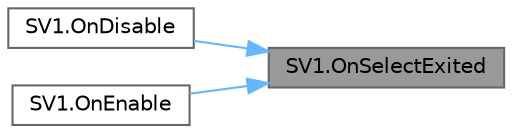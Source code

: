 digraph "SV1.OnSelectExited"
{
 // LATEX_PDF_SIZE
  bgcolor="transparent";
  edge [fontname=Helvetica,fontsize=10,labelfontname=Helvetica,labelfontsize=10];
  node [fontname=Helvetica,fontsize=10,shape=box,height=0.2,width=0.4];
  rankdir="RL";
  Node1 [id="Node000001",label="SV1.OnSelectExited",height=0.2,width=0.4,color="gray40", fillcolor="grey60", style="filled", fontcolor="black",tooltip="This method is called when an interactor exits the object and resets the isInteracting and interactor..."];
  Node1 -> Node2 [id="edge1_Node000001_Node000002",dir="back",color="steelblue1",style="solid",tooltip=" "];
  Node2 [id="Node000002",label="SV1.OnDisable",height=0.2,width=0.4,color="grey40", fillcolor="white", style="filled",URL="$class_s_v1.html#a0b9fcfedb9d15127c618a185d6ff2eef",tooltip="This method is called when the object is disabled and removes event listeners for the selectEntered a..."];
  Node1 -> Node3 [id="edge2_Node000001_Node000003",dir="back",color="steelblue1",style="solid",tooltip=" "];
  Node3 [id="Node000003",label="SV1.OnEnable",height=0.2,width=0.4,color="grey40", fillcolor="white", style="filled",URL="$class_s_v1.html#a2e395cf89723edd4ffd169b2647de85d",tooltip="This method is called when the object is enabled and adds event listeners for the selectEntered and s..."];
}
